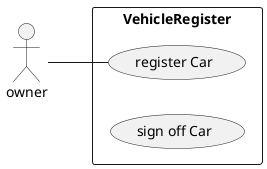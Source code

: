 @startuml
left to right direction
actor owner

rectangle VehicleRegister {
   owner -- (register Car)
    (sign off Car)
}


@enduml
